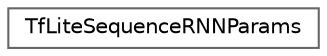 digraph "Graphical Class Hierarchy"
{
 // LATEX_PDF_SIZE
  bgcolor="transparent";
  edge [fontname=Helvetica,fontsize=10,labelfontname=Helvetica,labelfontsize=10];
  node [fontname=Helvetica,fontsize=10,shape=box,height=0.2,width=0.4];
  rankdir="LR";
  Node0 [id="Node000000",label="TfLiteSequenceRNNParams",height=0.2,width=0.4,color="grey40", fillcolor="white", style="filled",URL="$struct_tf_lite_sequence_r_n_n_params.html",tooltip=" "];
}
